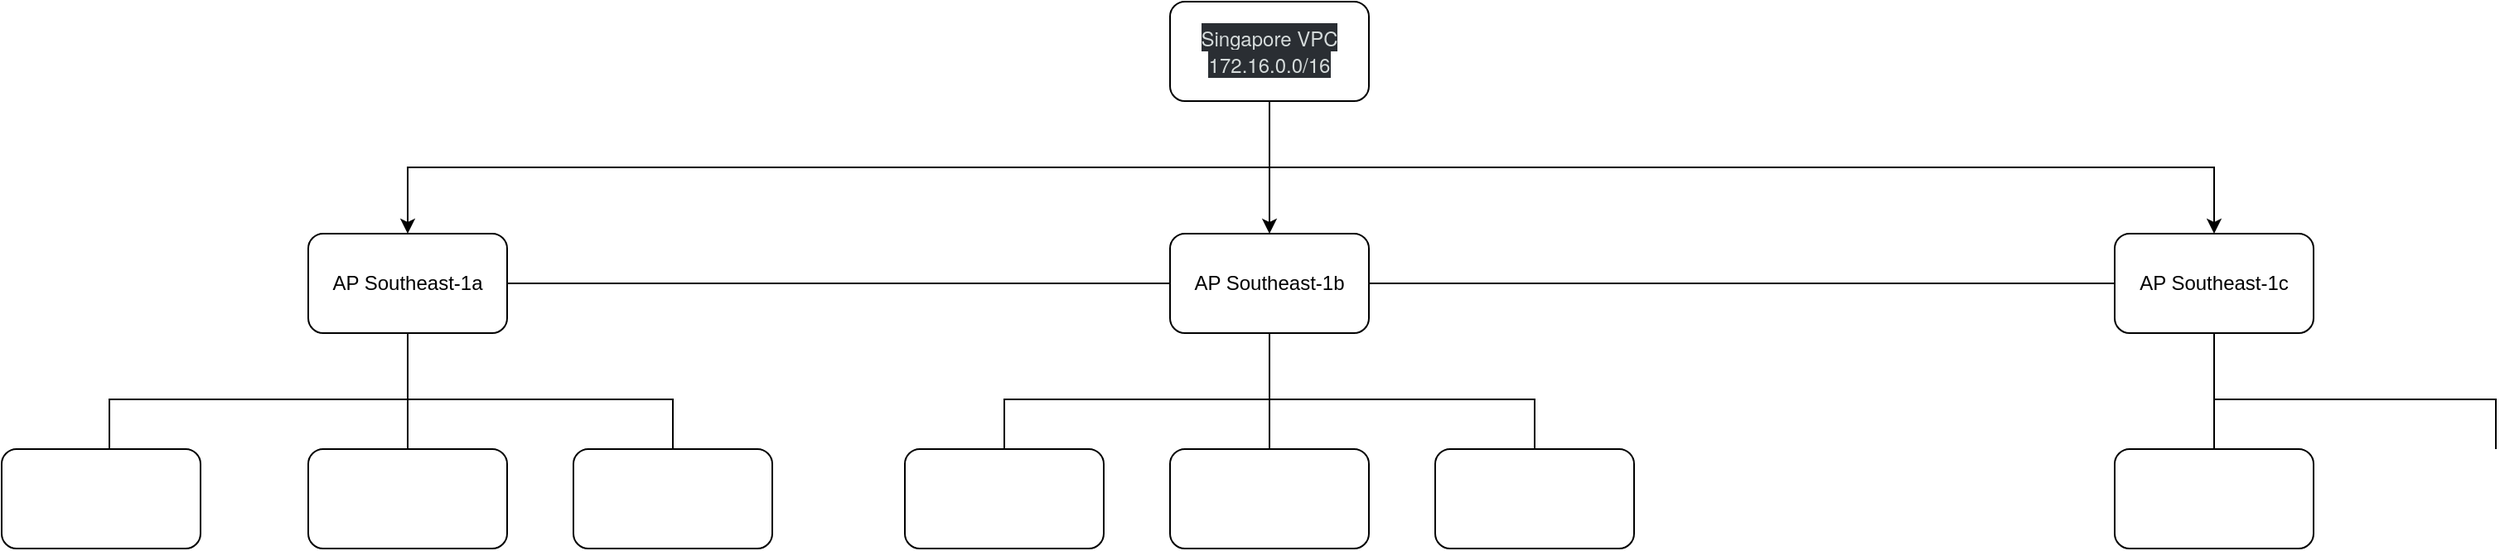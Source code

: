 <mxfile version="24.7.17">
  <diagram name="Page-1" id="T-ofzDHKvPzhHvoBhTUB">
    <mxGraphModel dx="1972" dy="726" grid="1" gridSize="10" guides="1" tooltips="1" connect="1" arrows="1" fold="1" page="1" pageScale="1" pageWidth="850" pageHeight="1100" math="0" shadow="0">
      <root>
        <mxCell id="0" />
        <mxCell id="1" parent="0" />
        <mxCell id="pupxq40IHyZ5BC3JxZAa-3" value="" style="edgeStyle=orthogonalEdgeStyle;rounded=0;orthogonalLoop=1;jettySize=auto;html=1;" edge="1" parent="1" source="pupxq40IHyZ5BC3JxZAa-1" target="pupxq40IHyZ5BC3JxZAa-2">
          <mxGeometry relative="1" as="geometry" />
        </mxCell>
        <mxCell id="pupxq40IHyZ5BC3JxZAa-4" value="" style="rounded=0;orthogonalLoop=1;jettySize=auto;html=1;entryX=0.5;entryY=0;entryDx=0;entryDy=0;" edge="1" parent="1" target="pupxq40IHyZ5BC3JxZAa-5">
          <mxGeometry relative="1" as="geometry">
            <mxPoint x="340" y="160" as="sourcePoint" />
            <Array as="points">
              <mxPoint x="910" y="160" />
            </Array>
          </mxGeometry>
        </mxCell>
        <mxCell id="pupxq40IHyZ5BC3JxZAa-1" value="&lt;div&gt;&lt;span style=&quot;color: rgb(213, 219, 219); font-family: &amp;quot;Amazon Ember&amp;quot;, &amp;quot;Helvetica Neue&amp;quot;, Roboto, Arial, sans-serif; text-align: start; text-wrap: nowrap; background-color: rgb(42, 46, 51);&quot;&gt;Singapore VPC&lt;/span&gt;&lt;/div&gt;&lt;span style=&quot;color: rgb(213, 219, 219); font-family: &amp;quot;Amazon Ember&amp;quot;, &amp;quot;Helvetica Neue&amp;quot;, Roboto, Arial, sans-serif; text-align: start; text-wrap: nowrap; background-color: rgb(42, 46, 51);&quot;&gt;172.16.0.0/16&lt;/span&gt;" style="rounded=1;whiteSpace=wrap;html=1;" vertex="1" parent="1">
          <mxGeometry x="280" y="60" width="120" height="60" as="geometry" />
        </mxCell>
        <mxCell id="pupxq40IHyZ5BC3JxZAa-6" value="" style="edgeStyle=orthogonalEdgeStyle;rounded=0;orthogonalLoop=1;jettySize=auto;html=1;endArrow=none;endFill=0;" edge="1" parent="1" source="pupxq40IHyZ5BC3JxZAa-2" target="pupxq40IHyZ5BC3JxZAa-5">
          <mxGeometry relative="1" as="geometry" />
        </mxCell>
        <mxCell id="pupxq40IHyZ5BC3JxZAa-8" value="" style="edgeStyle=orthogonalEdgeStyle;rounded=0;orthogonalLoop=1;jettySize=auto;html=1;endArrow=none;endFill=0;" edge="1" parent="1" source="pupxq40IHyZ5BC3JxZAa-2" target="pupxq40IHyZ5BC3JxZAa-7">
          <mxGeometry relative="1" as="geometry" />
        </mxCell>
        <mxCell id="pupxq40IHyZ5BC3JxZAa-26" value="" style="edgeStyle=none;rounded=0;orthogonalLoop=1;jettySize=auto;html=1;endArrow=none;endFill=0;exitX=0.5;exitY=1;exitDx=0;exitDy=0;" edge="1" parent="1" source="pupxq40IHyZ5BC3JxZAa-2" target="pupxq40IHyZ5BC3JxZAa-25">
          <mxGeometry relative="1" as="geometry">
            <mxPoint x="340" y="270" as="sourcePoint" />
          </mxGeometry>
        </mxCell>
        <mxCell id="pupxq40IHyZ5BC3JxZAa-2" value="AP Southeast-1b" style="whiteSpace=wrap;html=1;rounded=1;" vertex="1" parent="1">
          <mxGeometry x="280" y="200" width="120" height="60" as="geometry" />
        </mxCell>
        <mxCell id="pupxq40IHyZ5BC3JxZAa-36" value="" style="edgeStyle=none;rounded=0;orthogonalLoop=1;jettySize=auto;html=1;endArrow=none;endFill=0;" edge="1" parent="1" source="pupxq40IHyZ5BC3JxZAa-5" target="pupxq40IHyZ5BC3JxZAa-35">
          <mxGeometry relative="1" as="geometry" />
        </mxCell>
        <mxCell id="pupxq40IHyZ5BC3JxZAa-38" style="edgeStyle=none;rounded=0;orthogonalLoop=1;jettySize=auto;html=1;endArrow=none;endFill=0;" edge="1" parent="1">
          <mxGeometry relative="1" as="geometry">
            <mxPoint x="1080" y="330" as="targetPoint" />
            <mxPoint x="910" y="300" as="sourcePoint" />
            <Array as="points">
              <mxPoint x="1080" y="300" />
            </Array>
          </mxGeometry>
        </mxCell>
        <mxCell id="pupxq40IHyZ5BC3JxZAa-5" value="AP Southeast-1c" style="whiteSpace=wrap;html=1;rounded=1;" vertex="1" parent="1">
          <mxGeometry x="850" y="200" width="120" height="60" as="geometry" />
        </mxCell>
        <mxCell id="pupxq40IHyZ5BC3JxZAa-10" value="" style="edgeStyle=orthogonalEdgeStyle;rounded=0;orthogonalLoop=1;jettySize=auto;html=1;endArrow=none;endFill=0;" edge="1" parent="1" source="pupxq40IHyZ5BC3JxZAa-7" target="pupxq40IHyZ5BC3JxZAa-9">
          <mxGeometry relative="1" as="geometry">
            <Array as="points">
              <mxPoint x="-180" y="300" />
              <mxPoint x="-180" y="300" />
            </Array>
          </mxGeometry>
        </mxCell>
        <mxCell id="pupxq40IHyZ5BC3JxZAa-7" value="AP Southeast-1a" style="whiteSpace=wrap;html=1;rounded=1;" vertex="1" parent="1">
          <mxGeometry x="-240" y="200" width="120" height="60" as="geometry" />
        </mxCell>
        <mxCell id="pupxq40IHyZ5BC3JxZAa-9" value="" style="whiteSpace=wrap;html=1;rounded=1;" vertex="1" parent="1">
          <mxGeometry x="-240" y="330" width="120" height="60" as="geometry" />
        </mxCell>
        <mxCell id="pupxq40IHyZ5BC3JxZAa-11" value="" style="whiteSpace=wrap;html=1;rounded=1;" vertex="1" parent="1">
          <mxGeometry x="-425" y="330" width="120" height="60" as="geometry" />
        </mxCell>
        <mxCell id="pupxq40IHyZ5BC3JxZAa-21" value="" style="rounded=0;orthogonalLoop=1;jettySize=auto;html=1;entryX=0.5;entryY=0;entryDx=0;entryDy=0;" edge="1" parent="1" target="pupxq40IHyZ5BC3JxZAa-7">
          <mxGeometry relative="1" as="geometry">
            <mxPoint x="340" y="160" as="sourcePoint" />
            <mxPoint x="-10" y="50" as="targetPoint" />
            <Array as="points">
              <mxPoint x="-180" y="160" />
            </Array>
          </mxGeometry>
        </mxCell>
        <mxCell id="pupxq40IHyZ5BC3JxZAa-23" value="" style="whiteSpace=wrap;html=1;rounded=1;" vertex="1" parent="1">
          <mxGeometry x="-80" y="330" width="120" height="60" as="geometry" />
        </mxCell>
        <mxCell id="pupxq40IHyZ5BC3JxZAa-25" value="" style="whiteSpace=wrap;html=1;rounded=1;" vertex="1" parent="1">
          <mxGeometry x="280" y="330" width="120" height="60" as="geometry" />
        </mxCell>
        <mxCell id="pupxq40IHyZ5BC3JxZAa-27" value="" style="whiteSpace=wrap;html=1;rounded=1;" vertex="1" parent="1">
          <mxGeometry x="120" y="330" width="120" height="60" as="geometry" />
        </mxCell>
        <mxCell id="pupxq40IHyZ5BC3JxZAa-29" value="" style="whiteSpace=wrap;html=1;rounded=1;" vertex="1" parent="1">
          <mxGeometry x="440" y="330" width="120" height="60" as="geometry" />
        </mxCell>
        <mxCell id="pupxq40IHyZ5BC3JxZAa-35" value="" style="whiteSpace=wrap;html=1;rounded=1;" vertex="1" parent="1">
          <mxGeometry x="850" y="330" width="120" height="60" as="geometry" />
        </mxCell>
        <mxCell id="pupxq40IHyZ5BC3JxZAa-39" value="" style="edgeStyle=none;rounded=0;orthogonalLoop=1;jettySize=auto;html=1;endArrow=none;endFill=0;entryX=0.5;entryY=0;entryDx=0;entryDy=0;" edge="1" parent="1" target="pupxq40IHyZ5BC3JxZAa-29">
          <mxGeometry relative="1" as="geometry">
            <mxPoint x="340" y="300" as="sourcePoint" />
            <mxPoint x="350" y="340" as="targetPoint" />
            <Array as="points">
              <mxPoint x="500" y="300" />
            </Array>
          </mxGeometry>
        </mxCell>
        <mxCell id="pupxq40IHyZ5BC3JxZAa-40" value="" style="edgeStyle=none;rounded=0;orthogonalLoop=1;jettySize=auto;html=1;endArrow=none;endFill=0;exitX=0.5;exitY=0;exitDx=0;exitDy=0;" edge="1" parent="1" source="pupxq40IHyZ5BC3JxZAa-27">
          <mxGeometry relative="1" as="geometry">
            <mxPoint x="110" y="270" as="sourcePoint" />
            <mxPoint x="340" y="300" as="targetPoint" />
            <Array as="points">
              <mxPoint x="180" y="300" />
            </Array>
          </mxGeometry>
        </mxCell>
        <mxCell id="pupxq40IHyZ5BC3JxZAa-41" value="" style="edgeStyle=none;rounded=0;orthogonalLoop=1;jettySize=auto;html=1;endArrow=none;endFill=0;exitX=0.5;exitY=0;exitDx=0;exitDy=0;" edge="1" parent="1">
          <mxGeometry relative="1" as="geometry">
            <mxPoint x="-360" y="330" as="sourcePoint" />
            <mxPoint x="-180" y="300" as="targetPoint" />
            <Array as="points">
              <mxPoint x="-360" y="300" />
            </Array>
          </mxGeometry>
        </mxCell>
        <mxCell id="pupxq40IHyZ5BC3JxZAa-42" value="" style="edgeStyle=none;rounded=0;orthogonalLoop=1;jettySize=auto;html=1;endArrow=none;endFill=0;entryX=0.5;entryY=0;entryDx=0;entryDy=0;" edge="1" parent="1">
          <mxGeometry relative="1" as="geometry">
            <mxPoint x="-180" y="300" as="sourcePoint" />
            <mxPoint x="-20" y="330" as="targetPoint" />
            <Array as="points">
              <mxPoint x="-20" y="300" />
            </Array>
          </mxGeometry>
        </mxCell>
      </root>
    </mxGraphModel>
  </diagram>
</mxfile>
